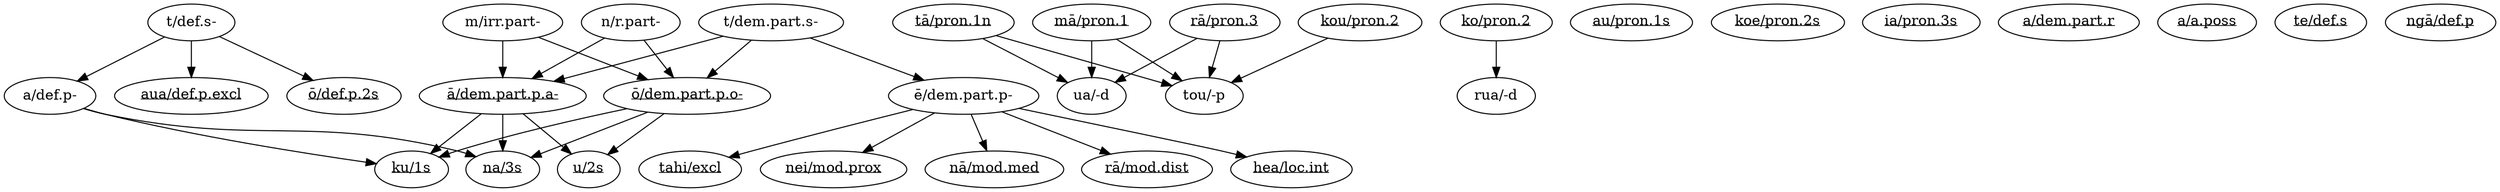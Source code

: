 digraph G {
n0 [label=<<u>ā/dem.part.p.a-</u>>];
n1 [label=<<u>ō/dem.part.p.o-</u>>];
n2 [label="t/dem.part.s-"];
n3 [label="ua/-d"];
n4 [label="rua/-d"];
n5 [label="tou/-p"];
n6 [label=<<u>au/pron.1s</u>>];
n7 [label=<<u>koe/pron.2s</u>>];
n8 [label=<<u>ia/pron.3s</u>>];
n9 [label=<<u>a/dem.part.r</u>>];
n10 [label="ē/dem.part.p-"];
n11 [label=<<u>nei/mod.prox</u>>];
n12 [label=<<u>nā/mod.med</u>>];
n13 [label=<<u>rā/mod.dist</u>>];
n14 [label="m/irr.part-"];
n15 [label="n/r.part-"];
n16 [label=<<u>a/a.poss</u>>];
n17 [label="a/def.p-"];
n18 [label=<<u>te/def.s</u>>];
n19 [label=<<u>ngā/def.p</u>>];
n20 [label=<<u>aua/def.p.excl</u>>];
n21 [label=<<u>ō/def.p.2s</u>>];
n22 [label="t/def.s-"];
n23 [label=<<u>ku/1s</u>>];
n24 [label=<<u>u/2s</u>>];
n25 [label=<<u>na/3s</u>>];
n26 [label=<<u>hea/loc.int</u>>];
n27 [label=<<u>tahi/excl</u>>];
n28 [label=<<u>tā/pron.1n</u>>];
n29 [label=<<u>mā/pron.1</u>>];
n30 [label=<<u>rā/pron.3</u>>];
n31 [label=<<u>ko/pron.2</u>>];
n32 [label=<<u>kou/pron.2</u>>];
n0 -> n23;
n0 -> n24;
n0 -> n25;
n1 -> n23;
n1 -> n24;
n1 -> n25;
n2 -> n0;
n2 -> n1;
n10 -> n11;
n10 -> n12;
n10 -> n13;
n10 -> n26;
n10 -> n27;
n2 -> n10;
n28 -> n3;
n29 -> n3;
n30 -> n3;
n31 -> n4;
n28 -> n5;
n29 -> n5;
n32 -> n5;
n30 -> n5;
n14 -> n0;
n14 -> n1;
n15 -> n0;
n15 -> n1;
n17 -> n23;
n17 -> n25;
n22 -> n20;
n22 -> n21;
n22 -> n17;
}
